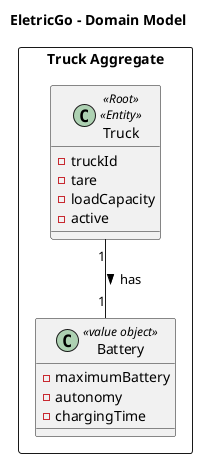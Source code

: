 @startuml Truck Aggregate

title
EletricGo - Domain Model
end title

package "Truck Aggregate" as t <<Rectangle>> {
class Truck <<Root>> <<Entity>> {
- truckId
- tare
- loadCapacity
- active
}
class Battery <<value object>> {
- maximumBattery
- autonomy
- chargingTime
}
}

Truck "1" -- "1" Battery : has >

@enduml